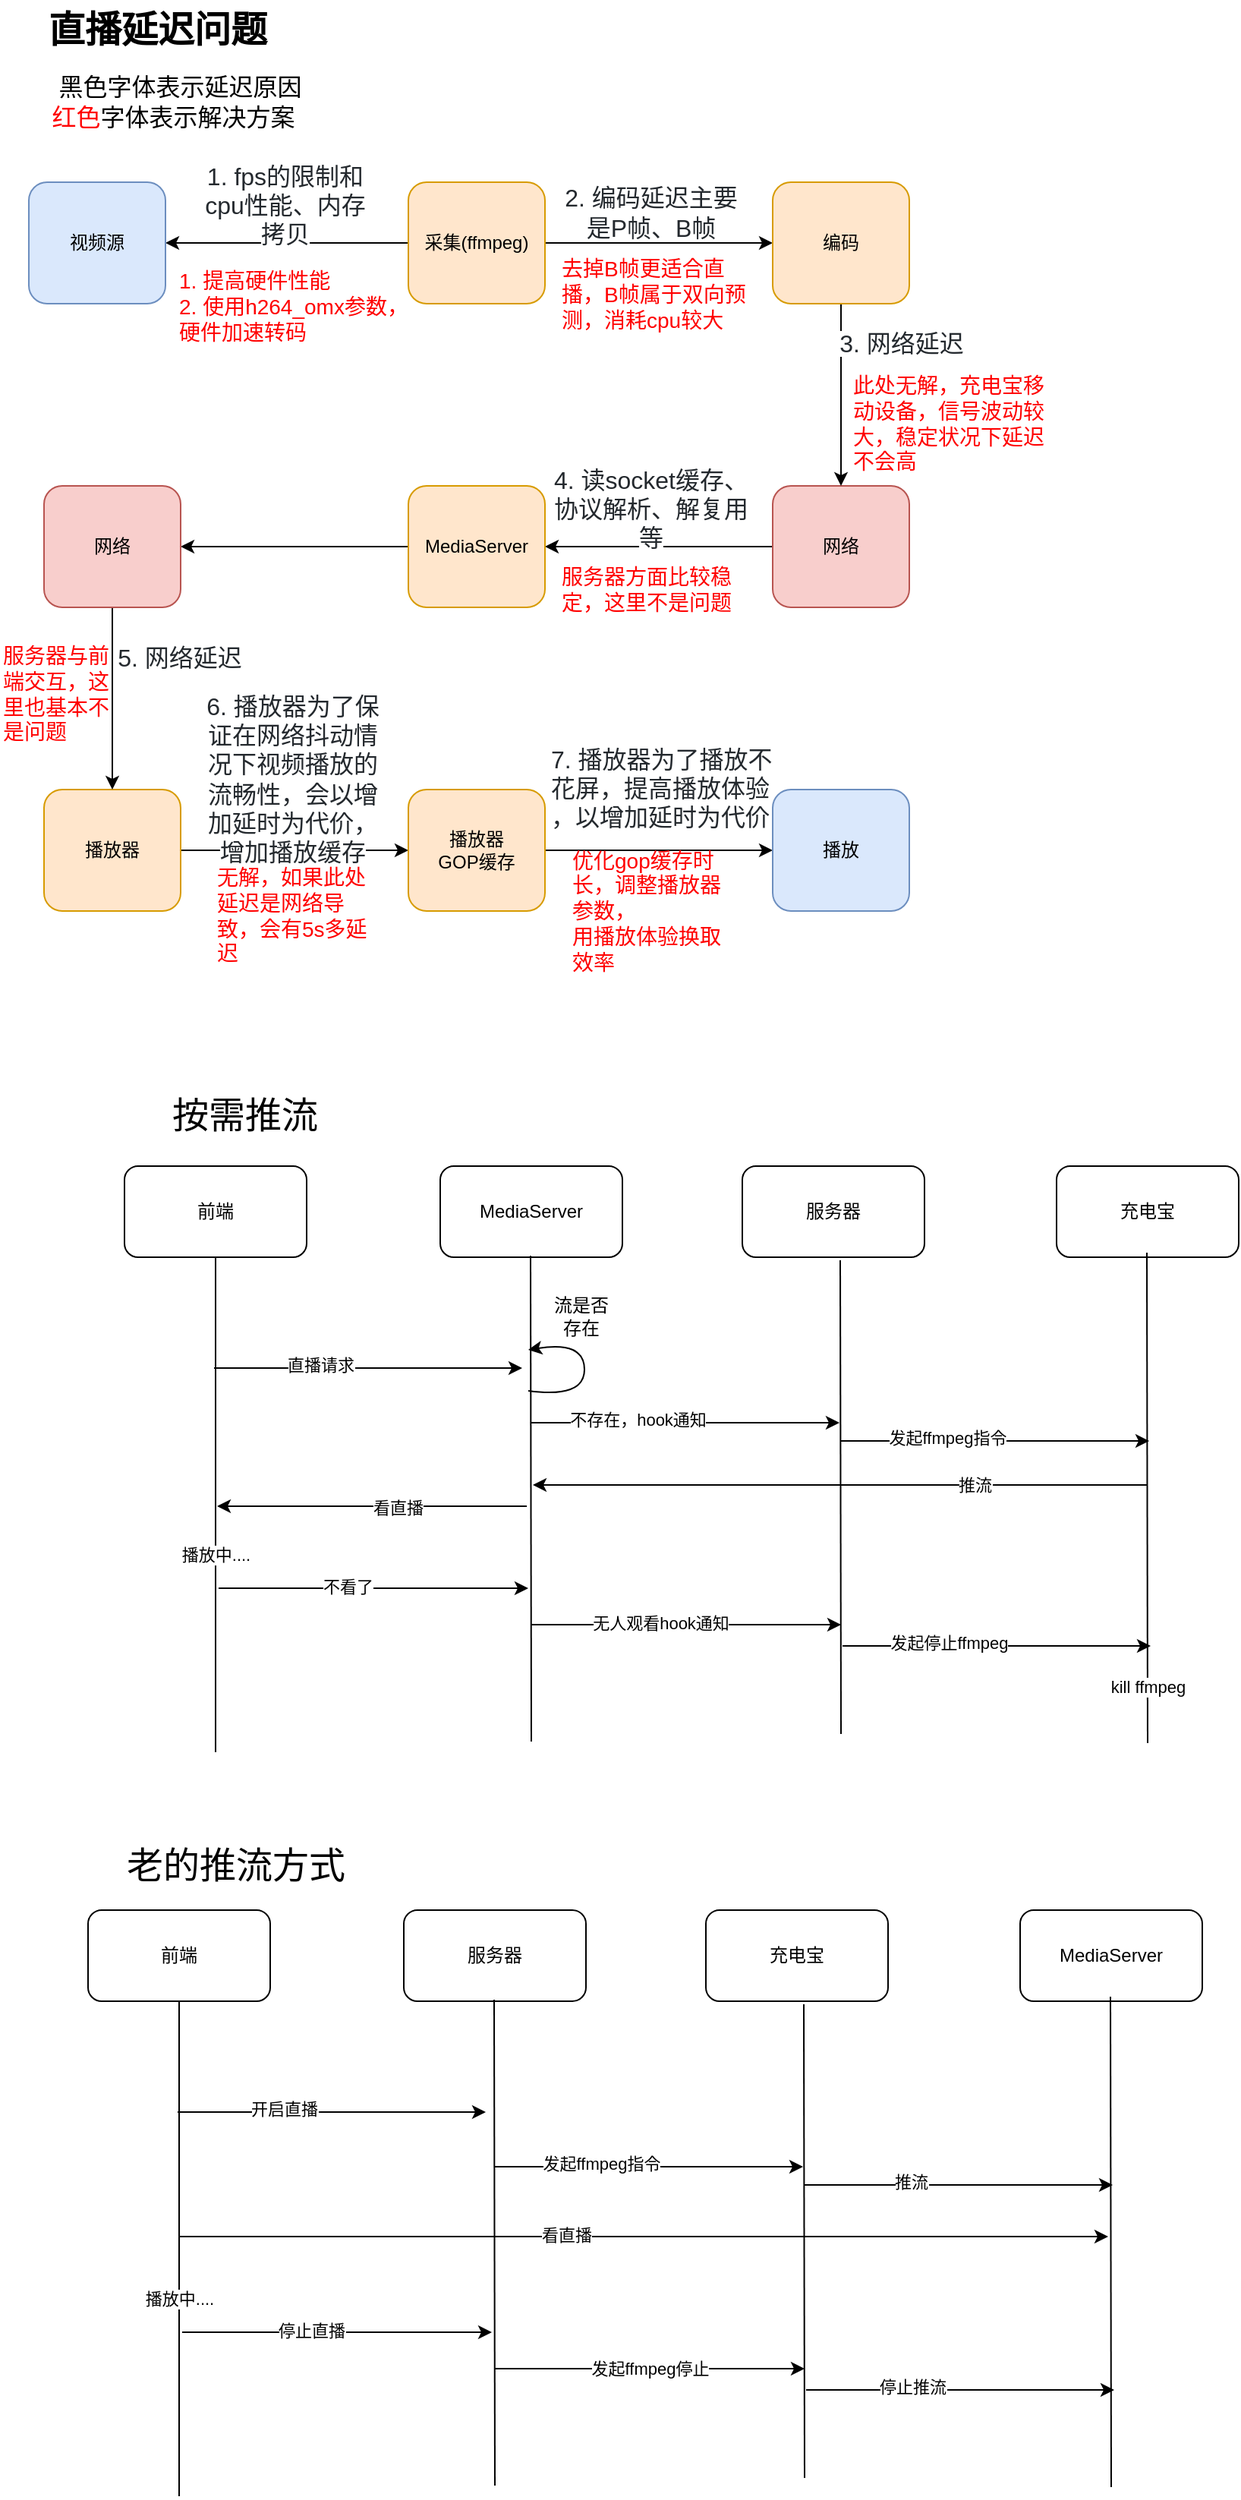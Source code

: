 <mxfile version="14.9.4" type="github">
  <diagram id="SnPkR0ZWW0URxlmu3m2-" name="第 1 页">
    <mxGraphModel dx="946" dy="592" grid="0" gridSize="10" guides="1" tooltips="1" connect="1" arrows="1" fold="1" page="1" pageScale="1" pageWidth="827" pageHeight="1169" math="0" shadow="0">
      <root>
        <mxCell id="0" />
        <mxCell id="1" parent="0" />
        <mxCell id="dcwNl6AW-Zd0qtKCPymt-13" style="edgeStyle=orthogonalEdgeStyle;rounded=0;orthogonalLoop=1;jettySize=auto;html=1;entryX=1;entryY=0.5;entryDx=0;entryDy=0;" parent="1" source="dcwNl6AW-Zd0qtKCPymt-1" target="dcwNl6AW-Zd0qtKCPymt-3" edge="1">
          <mxGeometry relative="1" as="geometry" />
        </mxCell>
        <mxCell id="dcwNl6AW-Zd0qtKCPymt-26" style="edgeStyle=orthogonalEdgeStyle;rounded=0;orthogonalLoop=1;jettySize=auto;html=1;entryX=0;entryY=0.5;entryDx=0;entryDy=0;" parent="1" source="dcwNl6AW-Zd0qtKCPymt-1" target="dcwNl6AW-Zd0qtKCPymt-25" edge="1">
          <mxGeometry relative="1" as="geometry" />
        </mxCell>
        <mxCell id="dcwNl6AW-Zd0qtKCPymt-1" value="采集(ffmpeg)" style="rounded=1;whiteSpace=wrap;html=1;fillColor=#ffe6cc;strokeColor=#d79b00;" parent="1" vertex="1">
          <mxGeometry x="280" y="240" width="90" height="80" as="geometry" />
        </mxCell>
        <mxCell id="dcwNl6AW-Zd0qtKCPymt-3" value="视频源" style="rounded=1;whiteSpace=wrap;html=1;fillColor=#dae8fc;strokeColor=#6c8ebf;" parent="1" vertex="1">
          <mxGeometry x="30" y="240" width="90" height="80" as="geometry" />
        </mxCell>
        <mxCell id="dcwNl6AW-Zd0qtKCPymt-29" style="edgeStyle=orthogonalEdgeStyle;rounded=0;orthogonalLoop=1;jettySize=auto;html=1;entryX=1;entryY=0.5;entryDx=0;entryDy=0;" parent="1" source="dcwNl6AW-Zd0qtKCPymt-6" target="dcwNl6AW-Zd0qtKCPymt-7" edge="1">
          <mxGeometry relative="1" as="geometry" />
        </mxCell>
        <mxCell id="dcwNl6AW-Zd0qtKCPymt-6" value="网络" style="rounded=1;whiteSpace=wrap;html=1;fillColor=#f8cecc;strokeColor=#b85450;" parent="1" vertex="1">
          <mxGeometry x="520" y="440" width="90" height="80" as="geometry" />
        </mxCell>
        <mxCell id="dcwNl6AW-Zd0qtKCPymt-32" style="edgeStyle=orthogonalEdgeStyle;rounded=0;orthogonalLoop=1;jettySize=auto;html=1;entryX=1;entryY=0.5;entryDx=0;entryDy=0;" parent="1" source="dcwNl6AW-Zd0qtKCPymt-7" target="dcwNl6AW-Zd0qtKCPymt-31" edge="1">
          <mxGeometry relative="1" as="geometry" />
        </mxCell>
        <mxCell id="dcwNl6AW-Zd0qtKCPymt-7" value="MediaServer" style="rounded=1;whiteSpace=wrap;html=1;fillColor=#ffe6cc;strokeColor=#d79b00;" parent="1" vertex="1">
          <mxGeometry x="280" y="440" width="90" height="80" as="geometry" />
        </mxCell>
        <mxCell id="dcwNl6AW-Zd0qtKCPymt-37" style="edgeStyle=orthogonalEdgeStyle;rounded=0;orthogonalLoop=1;jettySize=auto;html=1;entryX=0;entryY=0.5;entryDx=0;entryDy=0;" parent="1" source="dcwNl6AW-Zd0qtKCPymt-8" target="dcwNl6AW-Zd0qtKCPymt-11" edge="1">
          <mxGeometry relative="1" as="geometry" />
        </mxCell>
        <mxCell id="dcwNl6AW-Zd0qtKCPymt-8" value="播放器" style="rounded=1;whiteSpace=wrap;html=1;fillColor=#ffe6cc;strokeColor=#d79b00;" parent="1" vertex="1">
          <mxGeometry x="40" y="640" width="90" height="80" as="geometry" />
        </mxCell>
        <mxCell id="dcwNl6AW-Zd0qtKCPymt-39" style="edgeStyle=orthogonalEdgeStyle;rounded=0;orthogonalLoop=1;jettySize=auto;html=1;" parent="1" source="dcwNl6AW-Zd0qtKCPymt-11" edge="1">
          <mxGeometry relative="1" as="geometry">
            <mxPoint x="520" y="680" as="targetPoint" />
          </mxGeometry>
        </mxCell>
        <mxCell id="dcwNl6AW-Zd0qtKCPymt-11" value="播放器&lt;br&gt;GOP缓存" style="rounded=1;whiteSpace=wrap;html=1;fillColor=#ffe6cc;strokeColor=#d79b00;" parent="1" vertex="1">
          <mxGeometry x="280" y="640" width="90" height="80" as="geometry" />
        </mxCell>
        <mxCell id="dcwNl6AW-Zd0qtKCPymt-24" value="&lt;span style=&quot;font-size: 16px ; color: rgb(36 , 41 , 46) ; font-family: , &amp;#34;blinkmacsystemfont&amp;#34; , &amp;#34;segoe ui&amp;#34; , &amp;#34;helvetica&amp;#34; , &amp;#34;arial&amp;#34; , sans-serif , &amp;#34;apple color emoji&amp;#34; , &amp;#34;segoe ui emoji&amp;#34; ; background-color: rgb(255 , 255 , 255)&quot;&gt;1. fps的限制和cpu性能、内存拷贝&lt;/span&gt;" style="text;html=1;strokeColor=none;fillColor=none;align=center;verticalAlign=middle;whiteSpace=wrap;rounded=0;" parent="1" vertex="1">
          <mxGeometry x="139" y="240" width="120" height="30" as="geometry" />
        </mxCell>
        <mxCell id="dcwNl6AW-Zd0qtKCPymt-28" style="edgeStyle=orthogonalEdgeStyle;rounded=0;orthogonalLoop=1;jettySize=auto;html=1;entryX=0.5;entryY=0;entryDx=0;entryDy=0;" parent="1" source="dcwNl6AW-Zd0qtKCPymt-25" target="dcwNl6AW-Zd0qtKCPymt-6" edge="1">
          <mxGeometry relative="1" as="geometry" />
        </mxCell>
        <mxCell id="dcwNl6AW-Zd0qtKCPymt-25" value="编码" style="rounded=1;whiteSpace=wrap;html=1;fillColor=#ffe6cc;strokeColor=#d79b00;" parent="1" vertex="1">
          <mxGeometry x="520" y="240" width="90" height="80" as="geometry" />
        </mxCell>
        <mxCell id="dcwNl6AW-Zd0qtKCPymt-27" value="&lt;font color=&quot;#24292e&quot; size=&quot;3&quot;&gt;&lt;span style=&quot;background-color: rgb(255 , 255 , 255)&quot;&gt;2. 编码延迟主要是P帧、B帧&lt;/span&gt;&lt;/font&gt;" style="text;html=1;strokeColor=none;fillColor=none;align=center;verticalAlign=middle;whiteSpace=wrap;rounded=0;" parent="1" vertex="1">
          <mxGeometry x="380" y="245" width="120" height="30" as="geometry" />
        </mxCell>
        <mxCell id="dcwNl6AW-Zd0qtKCPymt-30" value="&lt;span style=&quot;font-size: 16px ; color: rgb(36 , 41 , 46) ; font-family: , &amp;#34;blinkmacsystemfont&amp;#34; , &amp;#34;segoe ui&amp;#34; , &amp;#34;helvetica&amp;#34; , &amp;#34;arial&amp;#34; , sans-serif , &amp;#34;apple color emoji&amp;#34; , &amp;#34;segoe ui emoji&amp;#34; ; background-color: rgb(255 , 255 , 255)&quot;&gt;4. 读socket缓存、协议解析、解复用等&lt;/span&gt;" style="text;html=1;strokeColor=none;fillColor=none;align=center;verticalAlign=middle;whiteSpace=wrap;rounded=0;" parent="1" vertex="1">
          <mxGeometry x="370" y="440" width="140" height="30" as="geometry" />
        </mxCell>
        <mxCell id="dcwNl6AW-Zd0qtKCPymt-33" style="edgeStyle=orthogonalEdgeStyle;rounded=0;orthogonalLoop=1;jettySize=auto;html=1;entryX=0.5;entryY=0;entryDx=0;entryDy=0;" parent="1" source="dcwNl6AW-Zd0qtKCPymt-31" target="dcwNl6AW-Zd0qtKCPymt-8" edge="1">
          <mxGeometry relative="1" as="geometry" />
        </mxCell>
        <mxCell id="dcwNl6AW-Zd0qtKCPymt-31" value="网络" style="rounded=1;whiteSpace=wrap;html=1;fillColor=#f8cecc;strokeColor=#b85450;" parent="1" vertex="1">
          <mxGeometry x="40" y="440" width="90" height="80" as="geometry" />
        </mxCell>
        <mxCell id="dcwNl6AW-Zd0qtKCPymt-35" value="&lt;font color=&quot;#24292e&quot; size=&quot;3&quot;&gt;&lt;span style=&quot;background-color: rgb(255 , 255 , 255)&quot;&gt;5. 网络延迟&lt;/span&gt;&lt;/font&gt;" style="text;html=1;strokeColor=none;fillColor=none;align=center;verticalAlign=middle;whiteSpace=wrap;rounded=0;" parent="1" vertex="1">
          <mxGeometry x="86" y="538" width="87" height="29" as="geometry" />
        </mxCell>
        <mxCell id="dcwNl6AW-Zd0qtKCPymt-36" value="&lt;font color=&quot;#24292e&quot; size=&quot;3&quot;&gt;&lt;span style=&quot;background-color: rgb(255 , 255 , 255)&quot;&gt;3. 网络延迟&lt;/span&gt;&lt;/font&gt;" style="text;html=1;strokeColor=none;fillColor=none;align=center;verticalAlign=middle;whiteSpace=wrap;rounded=0;" parent="1" vertex="1">
          <mxGeometry x="535" y="331" width="140" height="30" as="geometry" />
        </mxCell>
        <mxCell id="dcwNl6AW-Zd0qtKCPymt-40" value="&lt;font color=&quot;#24292e&quot; size=&quot;3&quot;&gt;&lt;span style=&quot;background-color: rgb(255 , 255 , 255)&quot;&gt;7. 播放器为了播放不花屏，&lt;/span&gt;&lt;/font&gt;&lt;span style=&quot;font-size: 16px ; color: rgb(36 , 41 , 46) ; font-family: , &amp;#34;blinkmacsystemfont&amp;#34; , &amp;#34;segoe ui&amp;#34; , &amp;#34;helvetica&amp;#34; , &amp;#34;arial&amp;#34; , sans-serif , &amp;#34;apple color emoji&amp;#34; , &amp;#34;segoe ui emoji&amp;#34; ; background-color: rgb(255 , 255 , 255)&quot;&gt;提高播放体验&lt;/span&gt;&lt;font color=&quot;#24292e&quot; size=&quot;3&quot;&gt;&lt;span style=&quot;background-color: rgb(255 , 255 , 255)&quot;&gt;&lt;br&gt;，&lt;/span&gt;&lt;/font&gt;&lt;span style=&quot;font-size: 16px ; color: rgb(36 , 41 , 46) ; font-family: , &amp;#34;blinkmacsystemfont&amp;#34; , &amp;#34;segoe ui&amp;#34; , &amp;#34;helvetica&amp;#34; , &amp;#34;arial&amp;#34; , sans-serif , &amp;#34;apple color emoji&amp;#34; , &amp;#34;segoe ui emoji&amp;#34; ; background-color: rgb(255 , 255 , 255)&quot;&gt;以增加延时为代价&lt;/span&gt;" style="text;html=1;strokeColor=none;fillColor=none;align=left;verticalAlign=middle;whiteSpace=wrap;rounded=0;" parent="1" vertex="1">
          <mxGeometry x="372" y="587" width="156" height="103" as="geometry" />
        </mxCell>
        <mxCell id="dcwNl6AW-Zd0qtKCPymt-42" value="播放" style="rounded=1;whiteSpace=wrap;html=1;fillColor=#dae8fc;strokeColor=#6c8ebf;" parent="1" vertex="1">
          <mxGeometry x="520" y="640" width="90" height="80" as="geometry" />
        </mxCell>
        <mxCell id="dcwNl6AW-Zd0qtKCPymt-45" value="&lt;b&gt;&lt;font style=&quot;font-size: 24px&quot;&gt;直播延迟问题&lt;/font&gt;&lt;/b&gt;" style="text;html=1;strokeColor=none;fillColor=none;align=center;verticalAlign=middle;whiteSpace=wrap;rounded=0;" parent="1" vertex="1">
          <mxGeometry x="40" y="120" width="150" height="40" as="geometry" />
        </mxCell>
        <mxCell id="dcwNl6AW-Zd0qtKCPymt-46" value="&lt;font color=&quot;#ff0000&quot; style=&quot;font-size: 14px&quot;&gt;1. 提高硬件性能&lt;br&gt;2. 使用h264_omx参数，硬件加速转码&lt;/font&gt;&lt;font color=&quot;#ff0000&quot; style=&quot;font-size: 14px&quot;&gt;&lt;br&gt;&lt;/font&gt;" style="text;html=1;strokeColor=none;fillColor=none;align=left;verticalAlign=middle;whiteSpace=wrap;rounded=0;" parent="1" vertex="1">
          <mxGeometry x="127" y="284" width="153" height="75" as="geometry" />
        </mxCell>
        <mxCell id="dcwNl6AW-Zd0qtKCPymt-47" value="&lt;font color=&quot;#ff0000&quot; style=&quot;font-size: 14px&quot;&gt;去掉B帧更适合直播，&lt;/font&gt;&lt;span style=&quot;color: rgb(255 , 0 , 0) ; font-size: 14px&quot;&gt;B帧属于双向预测，消耗cpu较大&lt;/span&gt;&lt;font color=&quot;#ff0000&quot; style=&quot;font-size: 14px&quot;&gt;&lt;br&gt;&lt;/font&gt;" style="text;html=1;strokeColor=none;fillColor=none;align=left;verticalAlign=middle;whiteSpace=wrap;rounded=0;" parent="1" vertex="1">
          <mxGeometry x="378.5" y="270" width="133" height="87" as="geometry" />
        </mxCell>
        <mxCell id="dcwNl6AW-Zd0qtKCPymt-48" value="&lt;font color=&quot;#ff0000&quot; style=&quot;font-size: 14px&quot;&gt;服务器方面比较稳定，这里不是问题&lt;br&gt;&lt;/font&gt;" style="text;html=1;strokeColor=none;fillColor=none;align=left;verticalAlign=middle;whiteSpace=wrap;rounded=0;" parent="1" vertex="1">
          <mxGeometry x="378.5" y="464" width="133" height="87" as="geometry" />
        </mxCell>
        <mxCell id="dcwNl6AW-Zd0qtKCPymt-49" value="&lt;font color=&quot;#ff0000&quot; style=&quot;font-size: 14px&quot;&gt;此处无解，充电宝移动设备，信号波动较大，稳定状况下延迟不会高&lt;br&gt;&lt;/font&gt;" style="text;html=1;strokeColor=none;fillColor=none;align=left;verticalAlign=middle;whiteSpace=wrap;rounded=0;" parent="1" vertex="1">
          <mxGeometry x="571" y="355" width="133" height="87" as="geometry" />
        </mxCell>
        <mxCell id="dcwNl6AW-Zd0qtKCPymt-51" value="&lt;font color=&quot;#ff0000&quot; style=&quot;font-size: 14px&quot;&gt;服务器与前端交互，这里也基本不是问题&lt;br&gt;&lt;/font&gt;" style="text;html=1;strokeColor=none;fillColor=none;align=left;verticalAlign=middle;whiteSpace=wrap;rounded=0;" parent="1" vertex="1">
          <mxGeometry x="11" y="522" width="82" height="109" as="geometry" />
        </mxCell>
        <mxCell id="dcwNl6AW-Zd0qtKCPymt-52" value="&lt;div style=&quot;text-align: left&quot;&gt;&lt;span style=&quot;font-size: medium&quot;&gt;&amp;nbsp;黑色字体表示延迟原因&lt;/span&gt;&lt;br&gt;&lt;/div&gt;&lt;div style=&quot;text-align: left&quot;&gt;&lt;font size=&quot;3&quot;&gt;&lt;font color=&quot;#ff0000&quot;&gt;红色&lt;/font&gt;字体表示解决方案&lt;/font&gt;&lt;/div&gt;" style="text;html=1;strokeColor=none;fillColor=none;align=center;verticalAlign=middle;whiteSpace=wrap;rounded=0;" parent="1" vertex="1">
          <mxGeometry x="38" y="160" width="179" height="54" as="geometry" />
        </mxCell>
        <mxCell id="dcwNl6AW-Zd0qtKCPymt-54" value="&lt;span style=&quot;font-size: 16px ; color: rgb(36 , 41 , 46) ; font-family: , &amp;#34;blinkmacsystemfont&amp;#34; , &amp;#34;segoe ui&amp;#34; , &amp;#34;helvetica&amp;#34; , &amp;#34;arial&amp;#34; , sans-serif , &amp;#34;apple color emoji&amp;#34; , &amp;#34;segoe ui emoji&amp;#34; ; background-color: rgb(255 , 255 , 255)&quot;&gt;6. 播放器为了保证在网络抖动情况下视频播放的流畅性，会以增加延时为代价，增加播放缓存&lt;/span&gt;" style="text;html=1;strokeColor=none;fillColor=none;align=center;verticalAlign=middle;whiteSpace=wrap;rounded=0;" parent="1" vertex="1">
          <mxGeometry x="144.5" y="606" width="118" height="54" as="geometry" />
        </mxCell>
        <mxCell id="dcwNl6AW-Zd0qtKCPymt-55" value="&lt;font color=&quot;#ff0000&quot; style=&quot;font-size: 14px&quot;&gt;无解，如果此处延迟是网络导致，会有5s多延迟&lt;br&gt;&lt;/font&gt;" style="text;html=1;strokeColor=none;fillColor=none;align=left;verticalAlign=middle;whiteSpace=wrap;rounded=0;" parent="1" vertex="1">
          <mxGeometry x="152" y="676" width="109" height="94" as="geometry" />
        </mxCell>
        <mxCell id="dcwNl6AW-Zd0qtKCPymt-56" value="&lt;font color=&quot;#ff0000&quot; style=&quot;font-size: 14px&quot;&gt;优化gop缓存时长，调整播放器参数，&lt;br&gt;用播放体验换取效率&lt;br&gt;&lt;/font&gt;" style="text;html=1;strokeColor=none;fillColor=none;align=left;verticalAlign=middle;whiteSpace=wrap;rounded=0;" parent="1" vertex="1">
          <mxGeometry x="385.5" y="673" width="109" height="94" as="geometry" />
        </mxCell>
        <mxCell id="_7Ne9R-NtiTY0nrRML9F-1" value="前端" style="rounded=1;whiteSpace=wrap;html=1;" vertex="1" parent="1">
          <mxGeometry x="93" y="888" width="120" height="60" as="geometry" />
        </mxCell>
        <mxCell id="_7Ne9R-NtiTY0nrRML9F-2" value="服务器" style="rounded=1;whiteSpace=wrap;html=1;" vertex="1" parent="1">
          <mxGeometry x="500" y="888" width="120" height="60" as="geometry" />
        </mxCell>
        <mxCell id="_7Ne9R-NtiTY0nrRML9F-3" value="MediaServer" style="rounded=1;whiteSpace=wrap;html=1;" vertex="1" parent="1">
          <mxGeometry x="301" y="888" width="120" height="60" as="geometry" />
        </mxCell>
        <mxCell id="_7Ne9R-NtiTY0nrRML9F-4" value="" style="endArrow=none;html=1;entryX=0.5;entryY=1;entryDx=0;entryDy=0;" edge="1" parent="1" target="_7Ne9R-NtiTY0nrRML9F-1">
          <mxGeometry width="50" height="50" relative="1" as="geometry">
            <mxPoint x="153" y="1274" as="sourcePoint" />
            <mxPoint x="436" y="990" as="targetPoint" />
          </mxGeometry>
        </mxCell>
        <mxCell id="_7Ne9R-NtiTY0nrRML9F-28" value="播放中...." style="edgeLabel;html=1;align=center;verticalAlign=middle;resizable=0;points=[];" vertex="1" connectable="0" parent="_7Ne9R-NtiTY0nrRML9F-4">
          <mxGeometry x="-0.203" relative="1" as="geometry">
            <mxPoint as="offset" />
          </mxGeometry>
        </mxCell>
        <mxCell id="_7Ne9R-NtiTY0nrRML9F-5" value="" style="endArrow=none;html=1;entryX=0.5;entryY=1;entryDx=0;entryDy=0;" edge="1" parent="1">
          <mxGeometry width="50" height="50" relative="1" as="geometry">
            <mxPoint x="361" y="1267" as="sourcePoint" />
            <mxPoint x="360.5" y="947" as="targetPoint" />
          </mxGeometry>
        </mxCell>
        <mxCell id="_7Ne9R-NtiTY0nrRML9F-6" value="" style="endArrow=none;html=1;entryX=0.5;entryY=1;entryDx=0;entryDy=0;" edge="1" parent="1">
          <mxGeometry width="50" height="50" relative="1" as="geometry">
            <mxPoint x="565" y="1262" as="sourcePoint" />
            <mxPoint x="564.5" y="950" as="targetPoint" />
          </mxGeometry>
        </mxCell>
        <mxCell id="_7Ne9R-NtiTY0nrRML9F-7" value="" style="endArrow=classic;html=1;" edge="1" parent="1">
          <mxGeometry width="50" height="50" relative="1" as="geometry">
            <mxPoint x="152" y="1021" as="sourcePoint" />
            <mxPoint x="355" y="1021" as="targetPoint" />
          </mxGeometry>
        </mxCell>
        <mxCell id="_7Ne9R-NtiTY0nrRML9F-8" value="直播请求" style="edgeLabel;html=1;align=center;verticalAlign=middle;resizable=0;points=[];" vertex="1" connectable="0" parent="_7Ne9R-NtiTY0nrRML9F-7">
          <mxGeometry x="-0.31" y="2" relative="1" as="geometry">
            <mxPoint as="offset" />
          </mxGeometry>
        </mxCell>
        <mxCell id="_7Ne9R-NtiTY0nrRML9F-10" value="" style="curved=1;endArrow=classic;html=1;" edge="1" parent="1">
          <mxGeometry width="50" height="50" relative="1" as="geometry">
            <mxPoint x="359" y="1036" as="sourcePoint" />
            <mxPoint x="359" y="1009" as="targetPoint" />
            <Array as="points">
              <mxPoint x="396" y="1041" />
              <mxPoint x="396" y="1003" />
            </Array>
          </mxGeometry>
        </mxCell>
        <mxCell id="_7Ne9R-NtiTY0nrRML9F-13" value="流是否存在" style="text;html=1;strokeColor=none;fillColor=none;align=center;verticalAlign=middle;whiteSpace=wrap;rounded=0;" vertex="1" parent="1">
          <mxGeometry x="374" y="977" width="40" height="20" as="geometry" />
        </mxCell>
        <mxCell id="_7Ne9R-NtiTY0nrRML9F-14" value="" style="endArrow=classic;html=1;" edge="1" parent="1">
          <mxGeometry width="50" height="50" relative="1" as="geometry">
            <mxPoint x="361" y="1057" as="sourcePoint" />
            <mxPoint x="564" y="1057" as="targetPoint" />
          </mxGeometry>
        </mxCell>
        <mxCell id="_7Ne9R-NtiTY0nrRML9F-15" value="不存在，hook通知" style="edgeLabel;html=1;align=center;verticalAlign=middle;resizable=0;points=[];" vertex="1" connectable="0" parent="_7Ne9R-NtiTY0nrRML9F-14">
          <mxGeometry x="-0.31" y="2" relative="1" as="geometry">
            <mxPoint as="offset" />
          </mxGeometry>
        </mxCell>
        <mxCell id="_7Ne9R-NtiTY0nrRML9F-16" value="充电宝" style="rounded=1;whiteSpace=wrap;html=1;" vertex="1" parent="1">
          <mxGeometry x="707" y="888" width="120" height="60" as="geometry" />
        </mxCell>
        <mxCell id="_7Ne9R-NtiTY0nrRML9F-17" value="" style="endArrow=none;html=1;entryX=0.5;entryY=1;entryDx=0;entryDy=0;" edge="1" parent="1">
          <mxGeometry width="50" height="50" relative="1" as="geometry">
            <mxPoint x="767" y="1268" as="sourcePoint" />
            <mxPoint x="766.5" y="945" as="targetPoint" />
          </mxGeometry>
        </mxCell>
        <mxCell id="_7Ne9R-NtiTY0nrRML9F-34" value="kill ffmpeg" style="edgeLabel;html=1;align=center;verticalAlign=middle;resizable=0;points=[];" vertex="1" connectable="0" parent="_7Ne9R-NtiTY0nrRML9F-17">
          <mxGeometry x="-0.771" relative="1" as="geometry">
            <mxPoint as="offset" />
          </mxGeometry>
        </mxCell>
        <mxCell id="_7Ne9R-NtiTY0nrRML9F-18" value="" style="endArrow=classic;html=1;" edge="1" parent="1">
          <mxGeometry width="50" height="50" relative="1" as="geometry">
            <mxPoint x="565" y="1069" as="sourcePoint" />
            <mxPoint x="768" y="1069" as="targetPoint" />
          </mxGeometry>
        </mxCell>
        <mxCell id="_7Ne9R-NtiTY0nrRML9F-19" value="发起ffmpeg指令" style="edgeLabel;html=1;align=center;verticalAlign=middle;resizable=0;points=[];" vertex="1" connectable="0" parent="_7Ne9R-NtiTY0nrRML9F-18">
          <mxGeometry x="-0.31" y="2" relative="1" as="geometry">
            <mxPoint as="offset" />
          </mxGeometry>
        </mxCell>
        <mxCell id="_7Ne9R-NtiTY0nrRML9F-21" value="" style="endArrow=classic;html=1;" edge="1" parent="1">
          <mxGeometry width="50" height="50" relative="1" as="geometry">
            <mxPoint x="767" y="1098" as="sourcePoint" />
            <mxPoint x="362" y="1098" as="targetPoint" />
          </mxGeometry>
        </mxCell>
        <mxCell id="_7Ne9R-NtiTY0nrRML9F-22" value="推流" style="edgeLabel;html=1;align=center;verticalAlign=middle;resizable=0;points=[];" vertex="1" connectable="0" parent="_7Ne9R-NtiTY0nrRML9F-21">
          <mxGeometry x="-0.437" relative="1" as="geometry">
            <mxPoint as="offset" />
          </mxGeometry>
        </mxCell>
        <mxCell id="_7Ne9R-NtiTY0nrRML9F-23" value="" style="endArrow=classic;html=1;" edge="1" parent="1">
          <mxGeometry width="50" height="50" relative="1" as="geometry">
            <mxPoint x="358" y="1112" as="sourcePoint" />
            <mxPoint x="154" y="1112" as="targetPoint" />
          </mxGeometry>
        </mxCell>
        <mxCell id="_7Ne9R-NtiTY0nrRML9F-24" value="看直播" style="edgeLabel;html=1;align=center;verticalAlign=middle;resizable=0;points=[];" vertex="1" connectable="0" parent="_7Ne9R-NtiTY0nrRML9F-23">
          <mxGeometry x="-0.167" y="1" relative="1" as="geometry">
            <mxPoint as="offset" />
          </mxGeometry>
        </mxCell>
        <mxCell id="_7Ne9R-NtiTY0nrRML9F-26" value="" style="endArrow=classic;html=1;" edge="1" parent="1">
          <mxGeometry width="50" height="50" relative="1" as="geometry">
            <mxPoint x="155" y="1166" as="sourcePoint" />
            <mxPoint x="359" y="1166" as="targetPoint" />
          </mxGeometry>
        </mxCell>
        <mxCell id="_7Ne9R-NtiTY0nrRML9F-27" value="不看了" style="edgeLabel;html=1;align=center;verticalAlign=middle;resizable=0;points=[];" vertex="1" connectable="0" parent="_7Ne9R-NtiTY0nrRML9F-26">
          <mxGeometry x="-0.167" y="1" relative="1" as="geometry">
            <mxPoint as="offset" />
          </mxGeometry>
        </mxCell>
        <mxCell id="_7Ne9R-NtiTY0nrRML9F-29" value="" style="endArrow=classic;html=1;" edge="1" parent="1">
          <mxGeometry width="50" height="50" relative="1" as="geometry">
            <mxPoint x="361" y="1190" as="sourcePoint" />
            <mxPoint x="565" y="1190" as="targetPoint" />
          </mxGeometry>
        </mxCell>
        <mxCell id="_7Ne9R-NtiTY0nrRML9F-30" value="无人观看hook通知" style="edgeLabel;html=1;align=center;verticalAlign=middle;resizable=0;points=[];" vertex="1" connectable="0" parent="_7Ne9R-NtiTY0nrRML9F-29">
          <mxGeometry x="-0.167" y="1" relative="1" as="geometry">
            <mxPoint as="offset" />
          </mxGeometry>
        </mxCell>
        <mxCell id="_7Ne9R-NtiTY0nrRML9F-32" value="" style="endArrow=classic;html=1;" edge="1" parent="1">
          <mxGeometry width="50" height="50" relative="1" as="geometry">
            <mxPoint x="566" y="1204" as="sourcePoint" />
            <mxPoint x="769" y="1204" as="targetPoint" />
          </mxGeometry>
        </mxCell>
        <mxCell id="_7Ne9R-NtiTY0nrRML9F-33" value="发起停止ffmpeg" style="edgeLabel;html=1;align=center;verticalAlign=middle;resizable=0;points=[];" vertex="1" connectable="0" parent="_7Ne9R-NtiTY0nrRML9F-32">
          <mxGeometry x="-0.31" y="2" relative="1" as="geometry">
            <mxPoint as="offset" />
          </mxGeometry>
        </mxCell>
        <mxCell id="_7Ne9R-NtiTY0nrRML9F-35" value="前端" style="rounded=1;whiteSpace=wrap;html=1;" vertex="1" parent="1">
          <mxGeometry x="69" y="1378" width="120" height="60" as="geometry" />
        </mxCell>
        <mxCell id="_7Ne9R-NtiTY0nrRML9F-36" value="充电宝" style="rounded=1;whiteSpace=wrap;html=1;" vertex="1" parent="1">
          <mxGeometry x="476" y="1378" width="120" height="60" as="geometry" />
        </mxCell>
        <mxCell id="_7Ne9R-NtiTY0nrRML9F-37" value="服务器" style="rounded=1;whiteSpace=wrap;html=1;" vertex="1" parent="1">
          <mxGeometry x="277" y="1378" width="120" height="60" as="geometry" />
        </mxCell>
        <mxCell id="_7Ne9R-NtiTY0nrRML9F-38" value="" style="endArrow=none;html=1;entryX=0.5;entryY=1;entryDx=0;entryDy=0;" edge="1" parent="1" target="_7Ne9R-NtiTY0nrRML9F-35">
          <mxGeometry width="50" height="50" relative="1" as="geometry">
            <mxPoint x="129" y="1764" as="sourcePoint" />
            <mxPoint x="412" y="1480" as="targetPoint" />
          </mxGeometry>
        </mxCell>
        <mxCell id="_7Ne9R-NtiTY0nrRML9F-39" value="播放中...." style="edgeLabel;html=1;align=center;verticalAlign=middle;resizable=0;points=[];" vertex="1" connectable="0" parent="_7Ne9R-NtiTY0nrRML9F-38">
          <mxGeometry x="-0.203" relative="1" as="geometry">
            <mxPoint as="offset" />
          </mxGeometry>
        </mxCell>
        <mxCell id="_7Ne9R-NtiTY0nrRML9F-40" value="" style="endArrow=none;html=1;entryX=0.5;entryY=1;entryDx=0;entryDy=0;" edge="1" parent="1">
          <mxGeometry width="50" height="50" relative="1" as="geometry">
            <mxPoint x="337" y="1757" as="sourcePoint" />
            <mxPoint x="336.5" y="1437" as="targetPoint" />
          </mxGeometry>
        </mxCell>
        <mxCell id="_7Ne9R-NtiTY0nrRML9F-41" value="" style="endArrow=none;html=1;entryX=0.5;entryY=1;entryDx=0;entryDy=0;" edge="1" parent="1">
          <mxGeometry width="50" height="50" relative="1" as="geometry">
            <mxPoint x="541" y="1752" as="sourcePoint" />
            <mxPoint x="540.5" y="1440" as="targetPoint" />
          </mxGeometry>
        </mxCell>
        <mxCell id="_7Ne9R-NtiTY0nrRML9F-42" value="" style="endArrow=classic;html=1;" edge="1" parent="1">
          <mxGeometry width="50" height="50" relative="1" as="geometry">
            <mxPoint x="128" y="1511" as="sourcePoint" />
            <mxPoint x="331" y="1511" as="targetPoint" />
          </mxGeometry>
        </mxCell>
        <mxCell id="_7Ne9R-NtiTY0nrRML9F-43" value="开启直播" style="edgeLabel;html=1;align=center;verticalAlign=middle;resizable=0;points=[];" vertex="1" connectable="0" parent="_7Ne9R-NtiTY0nrRML9F-42">
          <mxGeometry x="-0.31" y="2" relative="1" as="geometry">
            <mxPoint as="offset" />
          </mxGeometry>
        </mxCell>
        <mxCell id="_7Ne9R-NtiTY0nrRML9F-46" value="" style="endArrow=classic;html=1;" edge="1" parent="1">
          <mxGeometry width="50" height="50" relative="1" as="geometry">
            <mxPoint x="337" y="1547" as="sourcePoint" />
            <mxPoint x="540" y="1547" as="targetPoint" />
          </mxGeometry>
        </mxCell>
        <mxCell id="_7Ne9R-NtiTY0nrRML9F-47" value="发起ffmpeg指令" style="edgeLabel;html=1;align=center;verticalAlign=middle;resizable=0;points=[];" vertex="1" connectable="0" parent="_7Ne9R-NtiTY0nrRML9F-46">
          <mxGeometry x="-0.31" y="2" relative="1" as="geometry">
            <mxPoint as="offset" />
          </mxGeometry>
        </mxCell>
        <mxCell id="_7Ne9R-NtiTY0nrRML9F-48" value="MediaServer" style="rounded=1;whiteSpace=wrap;html=1;" vertex="1" parent="1">
          <mxGeometry x="683" y="1378" width="120" height="60" as="geometry" />
        </mxCell>
        <mxCell id="_7Ne9R-NtiTY0nrRML9F-49" value="" style="endArrow=none;html=1;entryX=0.5;entryY=1;entryDx=0;entryDy=0;" edge="1" parent="1">
          <mxGeometry width="50" height="50" relative="1" as="geometry">
            <mxPoint x="743" y="1758" as="sourcePoint" />
            <mxPoint x="742.5" y="1435" as="targetPoint" />
          </mxGeometry>
        </mxCell>
        <mxCell id="_7Ne9R-NtiTY0nrRML9F-51" value="" style="endArrow=classic;html=1;" edge="1" parent="1">
          <mxGeometry width="50" height="50" relative="1" as="geometry">
            <mxPoint x="541" y="1559" as="sourcePoint" />
            <mxPoint x="744" y="1559" as="targetPoint" />
          </mxGeometry>
        </mxCell>
        <mxCell id="_7Ne9R-NtiTY0nrRML9F-52" value="推流" style="edgeLabel;html=1;align=center;verticalAlign=middle;resizable=0;points=[];" vertex="1" connectable="0" parent="_7Ne9R-NtiTY0nrRML9F-51">
          <mxGeometry x="-0.31" y="2" relative="1" as="geometry">
            <mxPoint as="offset" />
          </mxGeometry>
        </mxCell>
        <mxCell id="_7Ne9R-NtiTY0nrRML9F-55" value="" style="endArrow=classic;html=1;" edge="1" parent="1">
          <mxGeometry width="50" height="50" relative="1" as="geometry">
            <mxPoint x="129" y="1593" as="sourcePoint" />
            <mxPoint x="741" y="1593" as="targetPoint" />
          </mxGeometry>
        </mxCell>
        <mxCell id="_7Ne9R-NtiTY0nrRML9F-56" value="看直播" style="edgeLabel;html=1;align=center;verticalAlign=middle;resizable=0;points=[];" vertex="1" connectable="0" parent="_7Ne9R-NtiTY0nrRML9F-55">
          <mxGeometry x="-0.167" y="1" relative="1" as="geometry">
            <mxPoint as="offset" />
          </mxGeometry>
        </mxCell>
        <mxCell id="_7Ne9R-NtiTY0nrRML9F-57" value="" style="endArrow=classic;html=1;" edge="1" parent="1">
          <mxGeometry width="50" height="50" relative="1" as="geometry">
            <mxPoint x="131" y="1656" as="sourcePoint" />
            <mxPoint x="335" y="1656" as="targetPoint" />
          </mxGeometry>
        </mxCell>
        <mxCell id="_7Ne9R-NtiTY0nrRML9F-58" value="停止直播" style="edgeLabel;html=1;align=center;verticalAlign=middle;resizable=0;points=[];" vertex="1" connectable="0" parent="_7Ne9R-NtiTY0nrRML9F-57">
          <mxGeometry x="-0.167" y="1" relative="1" as="geometry">
            <mxPoint as="offset" />
          </mxGeometry>
        </mxCell>
        <mxCell id="_7Ne9R-NtiTY0nrRML9F-59" value="发起ffmpeg停止" style="endArrow=classic;html=1;" edge="1" parent="1">
          <mxGeometry width="50" height="50" relative="1" as="geometry">
            <mxPoint x="337" y="1680" as="sourcePoint" />
            <mxPoint x="541" y="1680" as="targetPoint" />
          </mxGeometry>
        </mxCell>
        <mxCell id="_7Ne9R-NtiTY0nrRML9F-62" value="" style="endArrow=classic;html=1;" edge="1" parent="1">
          <mxGeometry width="50" height="50" relative="1" as="geometry">
            <mxPoint x="542" y="1694" as="sourcePoint" />
            <mxPoint x="745" y="1694" as="targetPoint" />
          </mxGeometry>
        </mxCell>
        <mxCell id="_7Ne9R-NtiTY0nrRML9F-63" value="停止推流" style="edgeLabel;html=1;align=center;verticalAlign=middle;resizable=0;points=[];" vertex="1" connectable="0" parent="_7Ne9R-NtiTY0nrRML9F-62">
          <mxGeometry x="-0.31" y="2" relative="1" as="geometry">
            <mxPoint as="offset" />
          </mxGeometry>
        </mxCell>
        <mxCell id="_7Ne9R-NtiTY0nrRML9F-65" value="&lt;font style=&quot;font-size: 24px&quot;&gt;按需推流&lt;/font&gt;" style="text;html=1;strokeColor=none;fillColor=none;align=center;verticalAlign=middle;whiteSpace=wrap;rounded=0;" vertex="1" parent="1">
          <mxGeometry x="118" y="836" width="109" height="37" as="geometry" />
        </mxCell>
        <mxCell id="_7Ne9R-NtiTY0nrRML9F-66" value="&lt;font size=&quot;5&quot;&gt;老的推流方式&lt;/font&gt;" style="text;html=1;strokeColor=none;fillColor=none;align=center;verticalAlign=middle;whiteSpace=wrap;rounded=0;" vertex="1" parent="1">
          <mxGeometry x="86" y="1330" width="161" height="37" as="geometry" />
        </mxCell>
      </root>
    </mxGraphModel>
  </diagram>
</mxfile>
